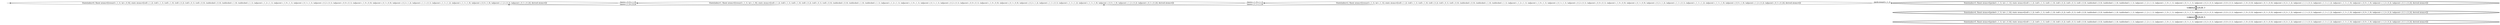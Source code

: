 digraph {
rankdir="LR"
s0[label="State(index=0, fluent atoms=[(reward c_1_1), (at c_0_0)], static atoms=[(cell c_1_2), (cell c_1_1), (cell c_1_0), (cell c_0_2), (cell c_0_1), (cell c_0_0), (unblocked c_0_0), (unblocked c_1_0), (unblocked c_1_1), (adjacent c_1_2 c_1_1), (adjacent c_1_0 c_1_1), (adjacent c_0_1 c_1_1), (adjacent c_0_2 c_0_1), (adjacent c_0_0 c_0_1), (adjacent c_1_0 c_0_0), (adjacent c_0_1 c_0_0), (adjacent c_0_2 c_1_2), (adjacent c_1_1 c_0_1), (adjacent c_1_1 c_1_2), (adjacent c_1_1 c_1_0), (adjacent c_0_0 c_1_0), (adjacent c_1_2 c_0_2), (adjacent c_0_1 c_0_2)], derived atoms=[])"]
s1[label="State(index=1, fluent atoms=[(reward c_1_1), (at c_1_0)], static atoms=[(cell c_1_2), (cell c_1_1), (cell c_1_0), (cell c_0_2), (cell c_0_1), (cell c_0_0), (unblocked c_0_0), (unblocked c_1_0), (unblocked c_1_1), (adjacent c_1_2 c_1_1), (adjacent c_1_0 c_1_1), (adjacent c_0_1 c_1_1), (adjacent c_0_2 c_0_1), (adjacent c_0_0 c_0_1), (adjacent c_1_0 c_0_0), (adjacent c_0_1 c_0_0), (adjacent c_0_2 c_1_2), (adjacent c_1_1 c_0_1), (adjacent c_1_1 c_1_2), (adjacent c_1_1 c_1_0), (adjacent c_0_0 c_1_0), (adjacent c_1_2 c_0_2), (adjacent c_0_1 c_0_2)], derived atoms=[])"]
s2[label="State(index=2, fluent atoms=[(reward c_1_1), (at c_1_1)], static atoms=[(cell c_1_2), (cell c_1_1), (cell c_1_0), (cell c_0_2), (cell c_0_1), (cell c_0_0), (unblocked c_0_0), (unblocked c_1_0), (unblocked c_1_1), (adjacent c_1_2 c_1_1), (adjacent c_1_0 c_1_1), (adjacent c_0_1 c_1_1), (adjacent c_0_2 c_0_1), (adjacent c_0_0 c_0_1), (adjacent c_1_0 c_0_0), (adjacent c_0_1 c_0_0), (adjacent c_0_2 c_1_2), (adjacent c_1_1 c_0_1), (adjacent c_1_1 c_1_2), (adjacent c_1_1 c_1_0), (adjacent c_0_0 c_1_0), (adjacent c_1_2 c_0_2), (adjacent c_0_1 c_0_2)], derived atoms=[])"]
s3[peripheries=2,label="State(index=3, fluent atoms=[(picked c_1_1), (at c_1_1)], static atoms=[(cell c_1_2), (cell c_1_1), (cell c_1_0), (cell c_0_2), (cell c_0_1), (cell c_0_0), (unblocked c_0_0), (unblocked c_1_0), (unblocked c_1_1), (adjacent c_1_2 c_1_1), (adjacent c_1_0 c_1_1), (adjacent c_0_1 c_1_1), (adjacent c_0_2 c_0_1), (adjacent c_0_0 c_0_1), (adjacent c_1_0 c_0_0), (adjacent c_0_1 c_0_0), (adjacent c_0_2 c_1_2), (adjacent c_1_1 c_0_1), (adjacent c_1_1 c_1_2), (adjacent c_1_1 c_1_0), (adjacent c_0_0 c_1_0), (adjacent c_1_2 c_0_2), (adjacent c_0_1 c_0_2)], derived atoms=[])"]
s4[peripheries=2,label="State(index=4, fluent atoms=[(picked c_1_1), (at c_1_0)], static atoms=[(cell c_1_2), (cell c_1_1), (cell c_1_0), (cell c_0_2), (cell c_0_1), (cell c_0_0), (unblocked c_0_0), (unblocked c_1_0), (unblocked c_1_1), (adjacent c_1_2 c_1_1), (adjacent c_1_0 c_1_1), (adjacent c_0_1 c_1_1), (adjacent c_0_2 c_0_1), (adjacent c_0_0 c_0_1), (adjacent c_1_0 c_0_0), (adjacent c_0_1 c_0_0), (adjacent c_0_2 c_1_2), (adjacent c_1_1 c_0_1), (adjacent c_1_1 c_1_2), (adjacent c_1_1 c_1_0), (adjacent c_0_0 c_1_0), (adjacent c_1_2 c_0_2), (adjacent c_0_1 c_0_2)], derived atoms=[])"]
s5[peripheries=2,label="State(index=5, fluent atoms=[(picked c_1_1), (at c_0_0)], static atoms=[(cell c_1_2), (cell c_1_1), (cell c_1_0), (cell c_0_2), (cell c_0_1), (cell c_0_0), (unblocked c_0_0), (unblocked c_1_0), (unblocked c_1_1), (adjacent c_1_2 c_1_1), (adjacent c_1_0 c_1_1), (adjacent c_0_1 c_1_1), (adjacent c_0_2 c_0_1), (adjacent c_0_0 c_0_1), (adjacent c_1_0 c_0_0), (adjacent c_0_1 c_0_0), (adjacent c_0_2 c_1_2), (adjacent c_1_1 c_0_1), (adjacent c_1_1 c_1_2), (adjacent c_1_1 c_1_0), (adjacent c_0_0 c_1_0), (adjacent c_1_2 c_0_2), (adjacent c_0_1 c_0_2)], derived atoms=[])"]
Dangling [ label = "", style = invis ]
{ rank = same; Dangling }
Dangling -> s0
{ rank = same; s0}
{ rank = same; s1}
{ rank = same; s2}
{ rank = same; s3,s4,s5}
s0->s1 [label="(move c_0_0 c_1_0)"]
s1->s2 [label="(move c_1_0 c_1_1)"]
s1->s0 [label="(move c_1_0 c_0_0)"]
s2->s1 [label="(move c_1_1 c_1_0)"]
s2->s3 [label="(pick-reward c_1_1)"]
s3->s4 [label="(move c_1_1 c_1_0)"]
s4->s3 [label="(move c_1_0 c_1_1)"]
s4->s5 [label="(move c_1_0 c_0_0)"]
s5->s4 [label="(move c_0_0 c_1_0)"]
}
